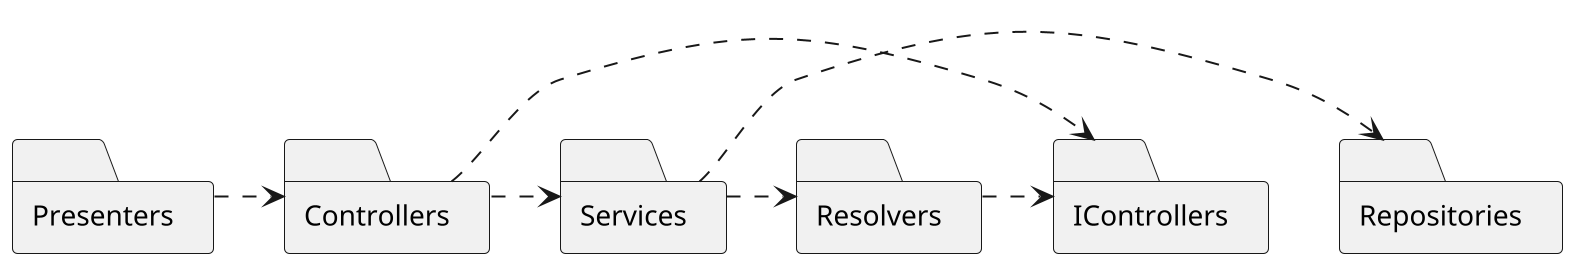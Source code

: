 @startuml acyclic
scale 2

folder Presenters
folder Controllers
folder Services
folder Repositories
folder Resolvers

folder IControllers

(Presenters).>(Controllers)
(Controllers).>(Services)
(Services).>(Repositories)
(Services).>(Resolvers)

(Controllers).>(IControllers)
(Resolvers).>(IControllers)


@enduml